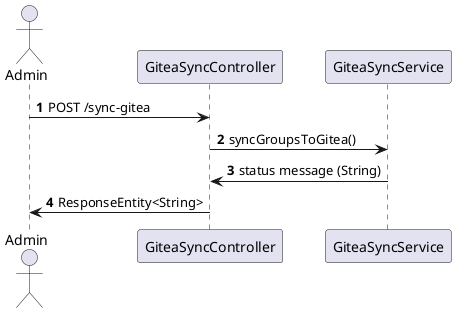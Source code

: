 @startuml SCIM/API synchronisatie prototype - sequence diagram

autonumber

actor Admin
participant GiteaSyncController
participant GiteaSyncService

Admin -> GiteaSyncController : POST /sync-gitea
GiteaSyncController -> GiteaSyncService : syncGroupsToGitea()
GiteaSyncService -> GiteaSyncController : status message (String)
GiteaSyncController -> Admin : ResponseEntity<String>

@enduml
